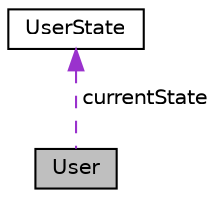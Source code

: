 digraph "User"
{
 // LATEX_PDF_SIZE
  edge [fontname="Helvetica",fontsize="10",labelfontname="Helvetica",labelfontsize="10"];
  node [fontname="Helvetica",fontsize="10",shape=record];
  Node1 [label="User",height=0.2,width=0.4,color="black", fillcolor="grey75", style="filled", fontcolor="black",tooltip="Abstract base class for all users in the system."];
  Node2 -> Node1 [dir="back",color="darkorchid3",fontsize="10",style="dashed",label=" currentState" ,fontname="Helvetica"];
  Node2 [label="UserState",height=0.2,width=0.4,color="black", fillcolor="white", style="filled",URL="$classUserState.html",tooltip="Abstract base class for user states in the State pattern."];
}

